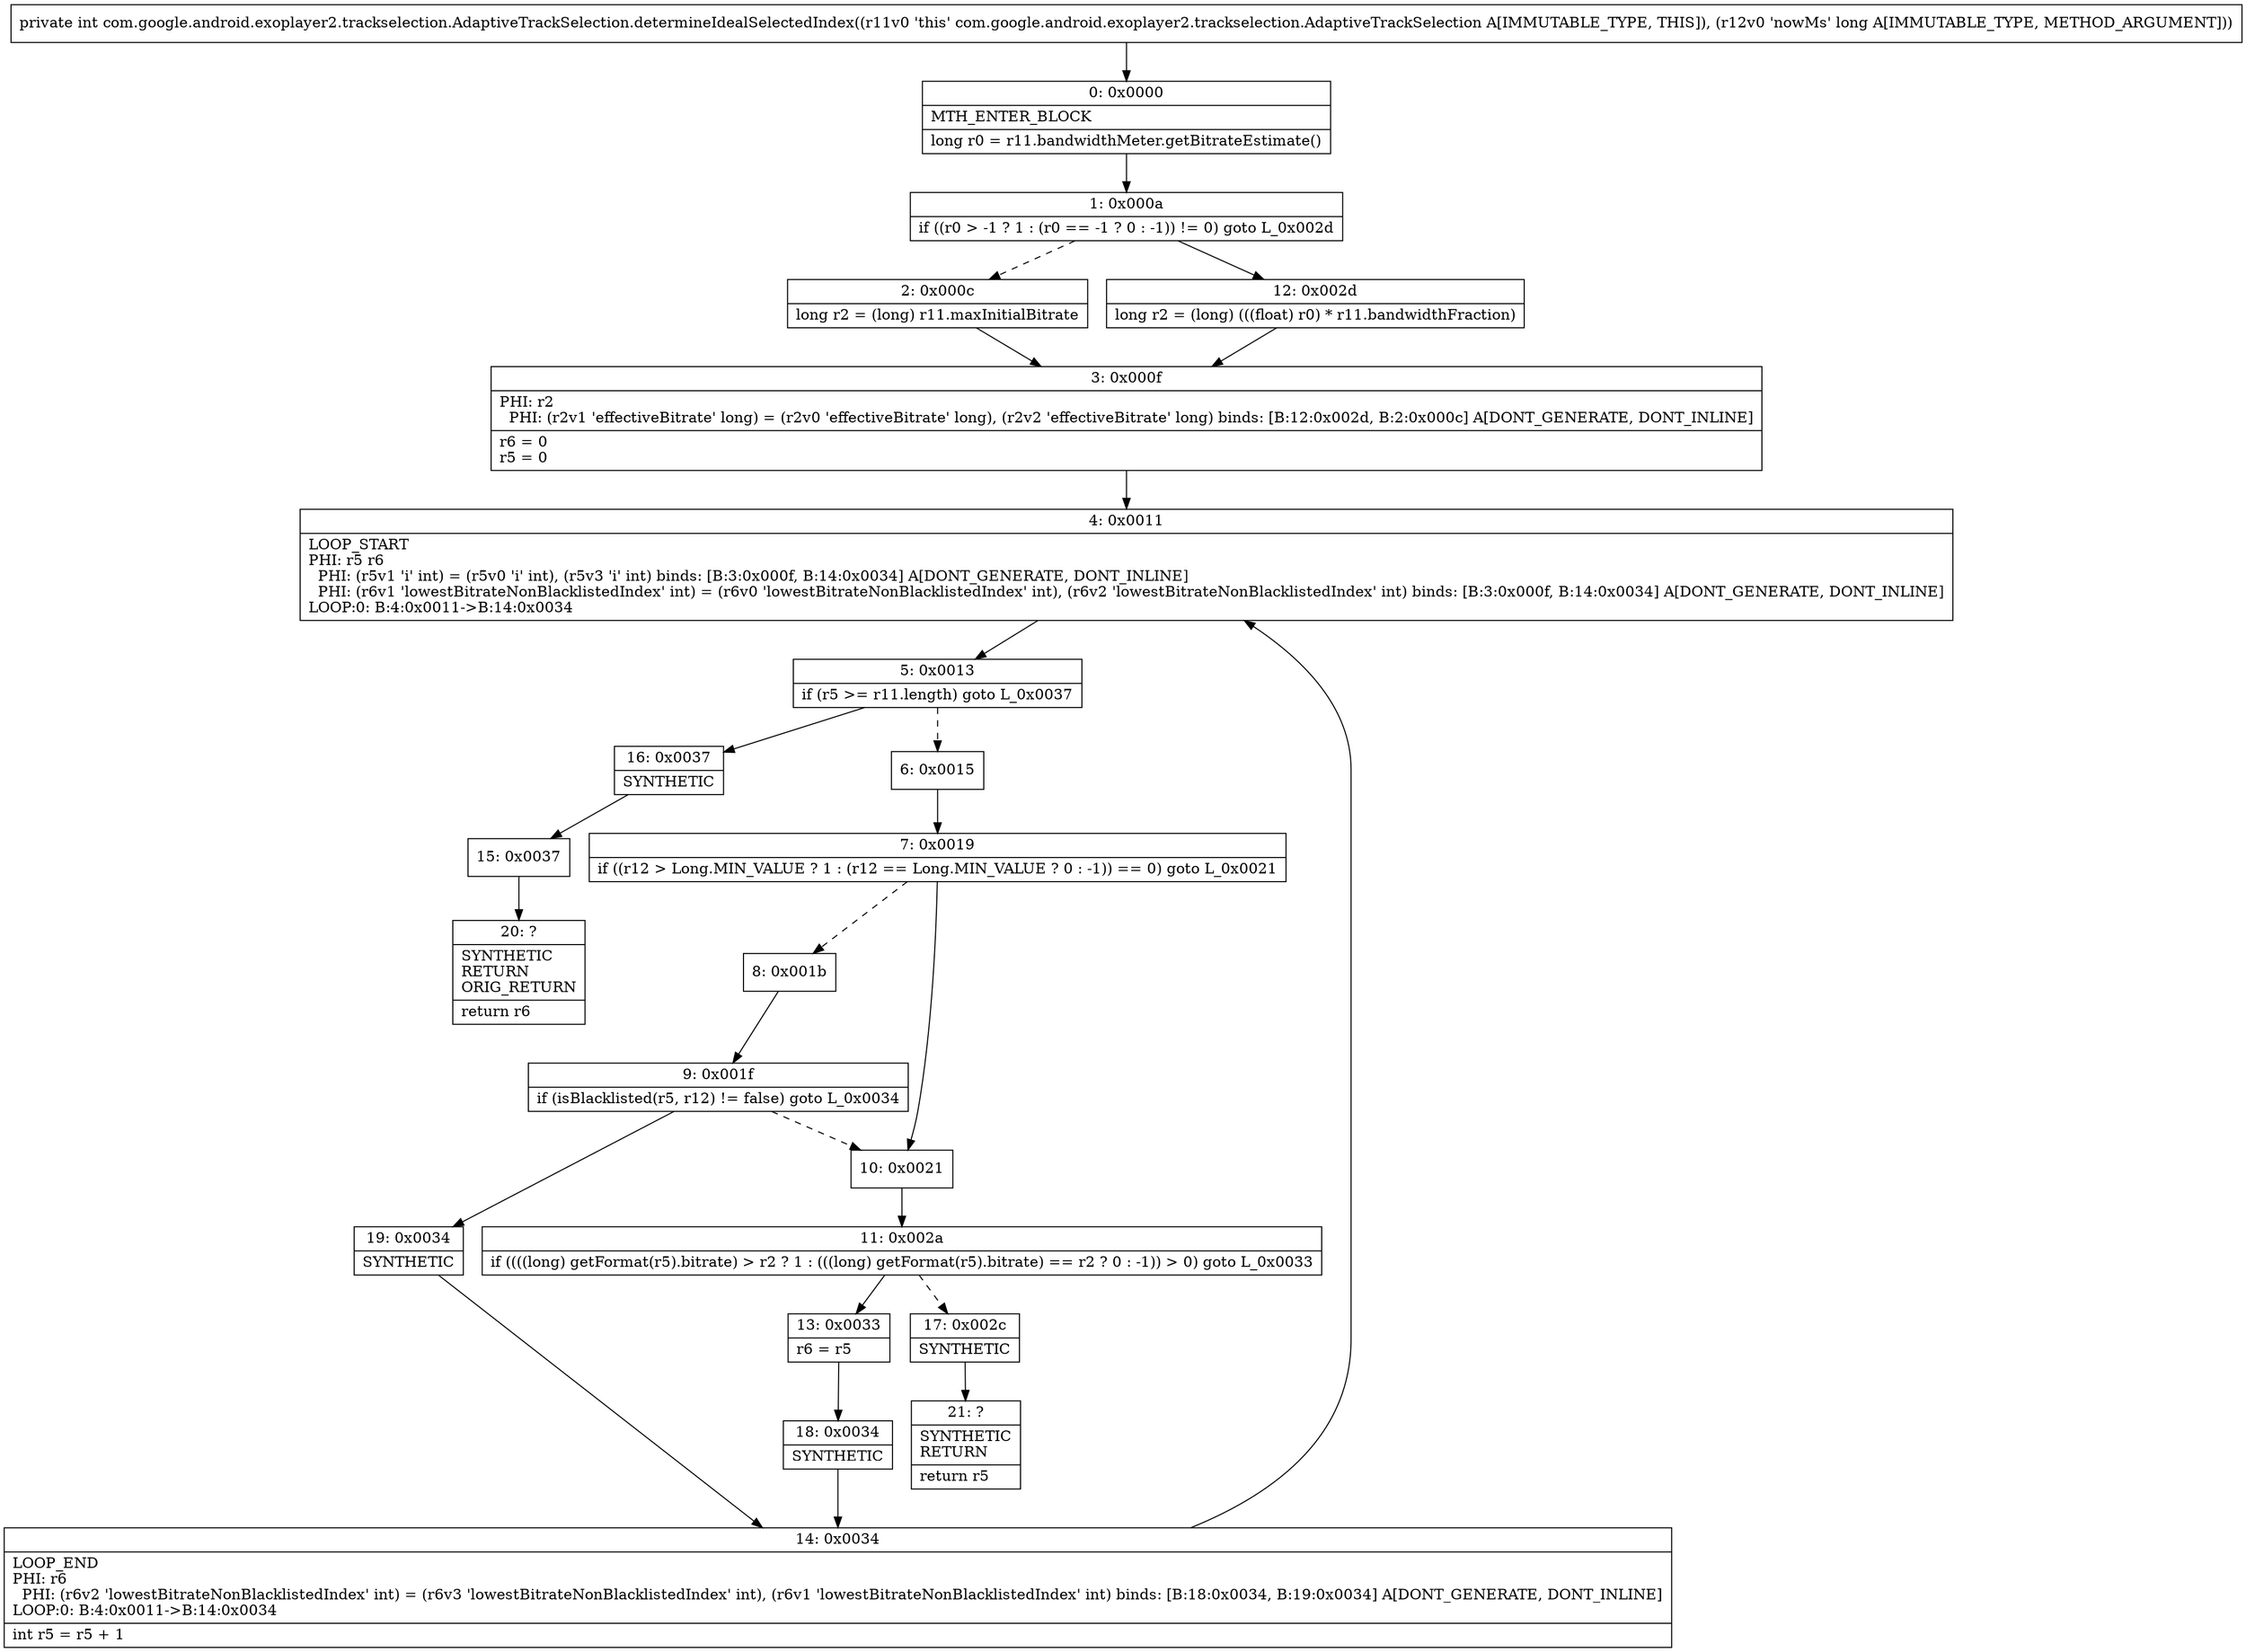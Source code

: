 digraph "CFG forcom.google.android.exoplayer2.trackselection.AdaptiveTrackSelection.determineIdealSelectedIndex(J)I" {
Node_0 [shape=record,label="{0\:\ 0x0000|MTH_ENTER_BLOCK\l|long r0 = r11.bandwidthMeter.getBitrateEstimate()\l}"];
Node_1 [shape=record,label="{1\:\ 0x000a|if ((r0 \> \-1 ? 1 : (r0 == \-1 ? 0 : \-1)) != 0) goto L_0x002d\l}"];
Node_2 [shape=record,label="{2\:\ 0x000c|long r2 = (long) r11.maxInitialBitrate\l}"];
Node_3 [shape=record,label="{3\:\ 0x000f|PHI: r2 \l  PHI: (r2v1 'effectiveBitrate' long) = (r2v0 'effectiveBitrate' long), (r2v2 'effectiveBitrate' long) binds: [B:12:0x002d, B:2:0x000c] A[DONT_GENERATE, DONT_INLINE]\l|r6 = 0\lr5 = 0\l}"];
Node_4 [shape=record,label="{4\:\ 0x0011|LOOP_START\lPHI: r5 r6 \l  PHI: (r5v1 'i' int) = (r5v0 'i' int), (r5v3 'i' int) binds: [B:3:0x000f, B:14:0x0034] A[DONT_GENERATE, DONT_INLINE]\l  PHI: (r6v1 'lowestBitrateNonBlacklistedIndex' int) = (r6v0 'lowestBitrateNonBlacklistedIndex' int), (r6v2 'lowestBitrateNonBlacklistedIndex' int) binds: [B:3:0x000f, B:14:0x0034] A[DONT_GENERATE, DONT_INLINE]\lLOOP:0: B:4:0x0011\-\>B:14:0x0034\l}"];
Node_5 [shape=record,label="{5\:\ 0x0013|if (r5 \>= r11.length) goto L_0x0037\l}"];
Node_6 [shape=record,label="{6\:\ 0x0015}"];
Node_7 [shape=record,label="{7\:\ 0x0019|if ((r12 \> Long.MIN_VALUE ? 1 : (r12 == Long.MIN_VALUE ? 0 : \-1)) == 0) goto L_0x0021\l}"];
Node_8 [shape=record,label="{8\:\ 0x001b}"];
Node_9 [shape=record,label="{9\:\ 0x001f|if (isBlacklisted(r5, r12) != false) goto L_0x0034\l}"];
Node_10 [shape=record,label="{10\:\ 0x0021}"];
Node_11 [shape=record,label="{11\:\ 0x002a|if ((((long) getFormat(r5).bitrate) \> r2 ? 1 : (((long) getFormat(r5).bitrate) == r2 ? 0 : \-1)) \> 0) goto L_0x0033\l}"];
Node_12 [shape=record,label="{12\:\ 0x002d|long r2 = (long) (((float) r0) * r11.bandwidthFraction)\l}"];
Node_13 [shape=record,label="{13\:\ 0x0033|r6 = r5\l}"];
Node_14 [shape=record,label="{14\:\ 0x0034|LOOP_END\lPHI: r6 \l  PHI: (r6v2 'lowestBitrateNonBlacklistedIndex' int) = (r6v3 'lowestBitrateNonBlacklistedIndex' int), (r6v1 'lowestBitrateNonBlacklistedIndex' int) binds: [B:18:0x0034, B:19:0x0034] A[DONT_GENERATE, DONT_INLINE]\lLOOP:0: B:4:0x0011\-\>B:14:0x0034\l|int r5 = r5 + 1\l}"];
Node_15 [shape=record,label="{15\:\ 0x0037}"];
Node_16 [shape=record,label="{16\:\ 0x0037|SYNTHETIC\l}"];
Node_17 [shape=record,label="{17\:\ 0x002c|SYNTHETIC\l}"];
Node_18 [shape=record,label="{18\:\ 0x0034|SYNTHETIC\l}"];
Node_19 [shape=record,label="{19\:\ 0x0034|SYNTHETIC\l}"];
Node_20 [shape=record,label="{20\:\ ?|SYNTHETIC\lRETURN\lORIG_RETURN\l|return r6\l}"];
Node_21 [shape=record,label="{21\:\ ?|SYNTHETIC\lRETURN\l|return r5\l}"];
MethodNode[shape=record,label="{private int com.google.android.exoplayer2.trackselection.AdaptiveTrackSelection.determineIdealSelectedIndex((r11v0 'this' com.google.android.exoplayer2.trackselection.AdaptiveTrackSelection A[IMMUTABLE_TYPE, THIS]), (r12v0 'nowMs' long A[IMMUTABLE_TYPE, METHOD_ARGUMENT])) }"];
MethodNode -> Node_0;
Node_0 -> Node_1;
Node_1 -> Node_2[style=dashed];
Node_1 -> Node_12;
Node_2 -> Node_3;
Node_3 -> Node_4;
Node_4 -> Node_5;
Node_5 -> Node_6[style=dashed];
Node_5 -> Node_16;
Node_6 -> Node_7;
Node_7 -> Node_8[style=dashed];
Node_7 -> Node_10;
Node_8 -> Node_9;
Node_9 -> Node_10[style=dashed];
Node_9 -> Node_19;
Node_10 -> Node_11;
Node_11 -> Node_13;
Node_11 -> Node_17[style=dashed];
Node_12 -> Node_3;
Node_13 -> Node_18;
Node_14 -> Node_4;
Node_15 -> Node_20;
Node_16 -> Node_15;
Node_17 -> Node_21;
Node_18 -> Node_14;
Node_19 -> Node_14;
}

